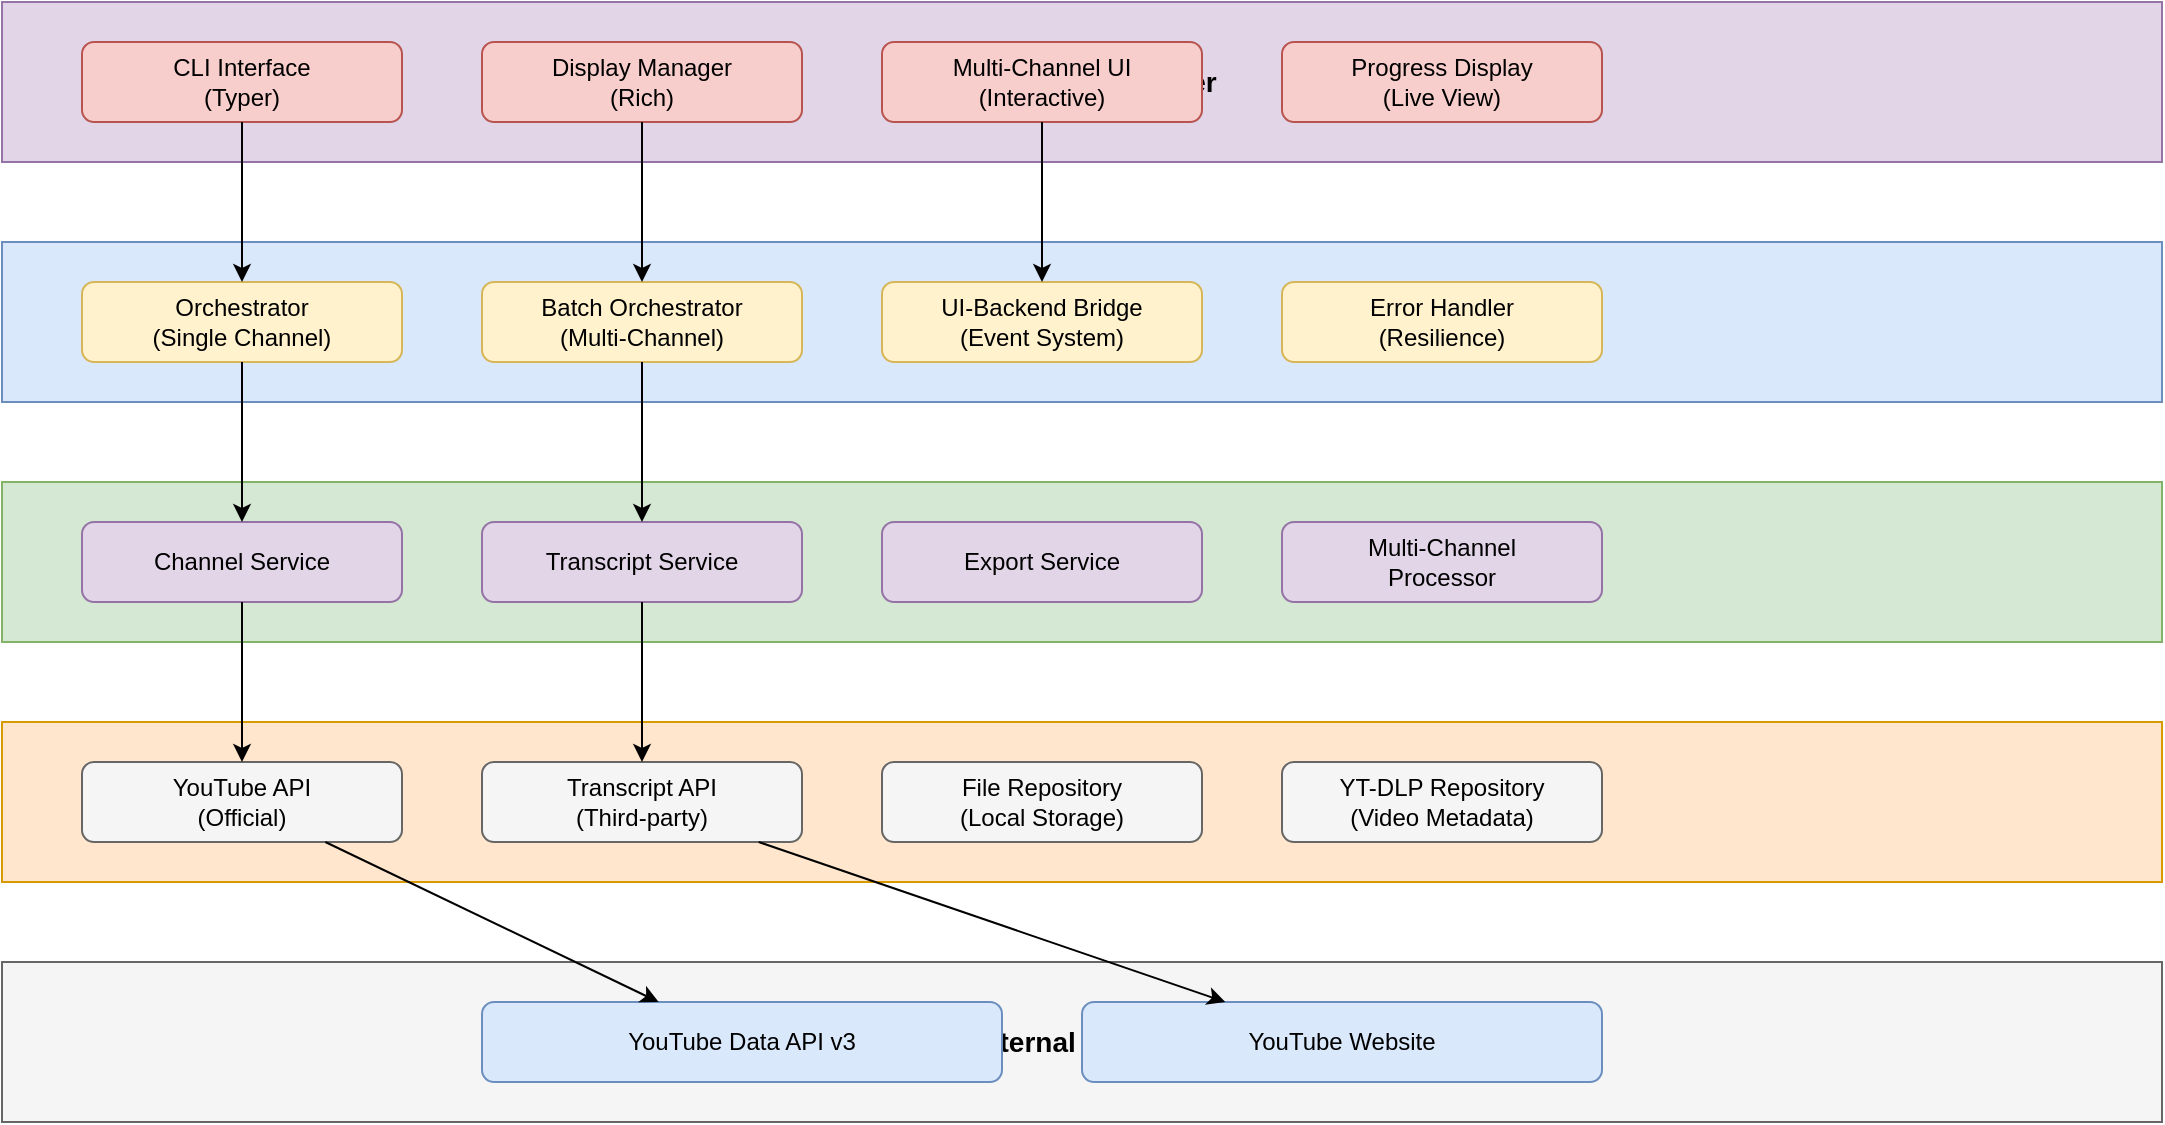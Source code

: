 <?xml version="1.0" encoding="UTF-8"?>
<mxfile version="21.1.2" type="device">
  <diagram name="System Architecture" id="youtube-transcriber-architecture">
    <mxGraphModel dx="1426" dy="794" grid="1" gridSize="10" guides="1" tooltips="1" connect="1" arrows="1" fold="1" page="1" pageScale="1" pageWidth="1169" pageHeight="827" math="0" shadow="0">
      <root>
        <mxCell id="0" />
        <mxCell id="1" parent="0" />
        
        <!-- User Interface Layer -->
        <mxCell id="ui-layer" value="User Interface Layer" style="rounded=0;whiteSpace=wrap;html=1;fillColor=#e1d5e7;strokeColor=#9673a6;fontSize=14;fontStyle=1" vertex="1" parent="1">
          <mxGeometry x="40" y="40" width="1080" height="80" as="geometry" />
        </mxCell>
        
        <mxCell id="cli-interface" value="CLI Interface&#xa;(Typer)" style="rounded=1;whiteSpace=wrap;html=1;fillColor=#f8cecc;strokeColor=#b85450;" vertex="1" parent="1">
          <mxGeometry x="80" y="60" width="160" height="40" as="geometry" />
        </mxCell>
        
        <mxCell id="display-manager" value="Display Manager&#xa;(Rich)" style="rounded=1;whiteSpace=wrap;html=1;fillColor=#f8cecc;strokeColor=#b85450;" vertex="1" parent="1">
          <mxGeometry x="280" y="60" width="160" height="40" as="geometry" />
        </mxCell>
        
        <mxCell id="multi-channel-ui" value="Multi-Channel UI&#xa;(Interactive)" style="rounded=1;whiteSpace=wrap;html=1;fillColor=#f8cecc;strokeColor=#b85450;" vertex="1" parent="1">
          <mxGeometry x="480" y="60" width="160" height="40" as="geometry" />
        </mxCell>
        
        <mxCell id="progress-display" value="Progress Display&#xa;(Live View)" style="rounded=1;whiteSpace=wrap;html=1;fillColor=#f8cecc;strokeColor=#b85450;" vertex="1" parent="1">
          <mxGeometry x="680" y="60" width="160" height="40" as="geometry" />
        </mxCell>
        
        <!-- Application Layer -->
        <mxCell id="app-layer" value="Application Layer" style="rounded=0;whiteSpace=wrap;html=1;fillColor=#dae8fc;strokeColor=#6c8ebf;fontSize=14;fontStyle=1" vertex="1" parent="1">
          <mxGeometry x="40" y="160" width="1080" height="80" as="geometry" />
        </mxCell>
        
        <mxCell id="orchestrator" value="Orchestrator&#xa;(Single Channel)" style="rounded=1;whiteSpace=wrap;html=1;fillColor=#fff2cc;strokeColor=#d6b656;" vertex="1" parent="1">
          <mxGeometry x="80" y="180" width="160" height="40" as="geometry" />
        </mxCell>
        
        <mxCell id="batch-orchestrator" value="Batch Orchestrator&#xa;(Multi-Channel)" style="rounded=1;whiteSpace=wrap;html=1;fillColor=#fff2cc;strokeColor=#d6b656;" vertex="1" parent="1">
          <mxGeometry x="280" y="180" width="160" height="40" as="geometry" />
        </mxCell>
        
        <mxCell id="ui-backend-bridge" value="UI-Backend Bridge&#xa;(Event System)" style="rounded=1;whiteSpace=wrap;html=1;fillColor=#fff2cc;strokeColor=#d6b656;" vertex="1" parent="1">
          <mxGeometry x="480" y="180" width="160" height="40" as="geometry" />
        </mxCell>
        
        <mxCell id="error-handler" value="Error Handler&#xa;(Resilience)" style="rounded=1;whiteSpace=wrap;html=1;fillColor=#fff2cc;strokeColor=#d6b656;" vertex="1" parent="1">
          <mxGeometry x="680" y="180" width="160" height="40" as="geometry" />
        </mxCell>
        
        <!-- Service Layer -->
        <mxCell id="service-layer" value="Service Layer" style="rounded=0;whiteSpace=wrap;html=1;fillColor=#d5e8d4;strokeColor=#82b366;fontSize=14;fontStyle=1" vertex="1" parent="1">
          <mxGeometry x="40" y="280" width="1080" height="80" as="geometry" />
        </mxCell>
        
        <mxCell id="channel-service" value="Channel Service" style="rounded=1;whiteSpace=wrap;html=1;fillColor=#e1d5e7;strokeColor=#9673a6;" vertex="1" parent="1">
          <mxGeometry x="80" y="300" width="160" height="40" as="geometry" />
        </mxCell>
        
        <mxCell id="transcript-service" value="Transcript Service" style="rounded=1;whiteSpace=wrap;html=1;fillColor=#e1d5e7;strokeColor=#9673a6;" vertex="1" parent="1">
          <mxGeometry x="280" y="300" width="160" height="40" as="geometry" />
        </mxCell>
        
        <mxCell id="export-service" value="Export Service" style="rounded=1;whiteSpace=wrap;html=1;fillColor=#e1d5e7;strokeColor=#9673a6;" vertex="1" parent="1">
          <mxGeometry x="480" y="300" width="160" height="40" as="geometry" />
        </mxCell>
        
        <mxCell id="multi-channel-processor" value="Multi-Channel&#xa;Processor" style="rounded=1;whiteSpace=wrap;html=1;fillColor=#e1d5e7;strokeColor=#9673a6;" vertex="1" parent="1">
          <mxGeometry x="680" y="300" width="160" height="40" as="geometry" />
        </mxCell>
        
        <!-- Repository Layer -->
        <mxCell id="repo-layer" value="Repository Layer" style="rounded=0;whiteSpace=wrap;html=1;fillColor=#ffe6cc;strokeColor=#d79b00;fontSize=14;fontStyle=1" vertex="1" parent="1">
          <mxGeometry x="40" y="400" width="1080" height="80" as="geometry" />
        </mxCell>
        
        <mxCell id="youtube-api" value="YouTube API&#xa;(Official)" style="rounded=1;whiteSpace=wrap;html=1;fillColor=#f5f5f5;strokeColor=#666666;" vertex="1" parent="1">
          <mxGeometry x="80" y="420" width="160" height="40" as="geometry" />
        </mxCell>
        
        <mxCell id="transcript-api" value="Transcript API&#xa;(Third-party)" style="rounded=1;whiteSpace=wrap;html=1;fillColor=#f5f5f5;strokeColor=#666666;" vertex="1" parent="1">
          <mxGeometry x="280" y="420" width="160" height="40" as="geometry" />
        </mxCell>
        
        <mxCell id="file-repository" value="File Repository&#xa;(Local Storage)" style="rounded=1;whiteSpace=wrap;html=1;fillColor=#f5f5f5;strokeColor=#666666;" vertex="1" parent="1">
          <mxGeometry x="480" y="420" width="160" height="40" as="geometry" />
        </mxCell>
        
        <mxCell id="ytdlp-repository" value="YT-DLP Repository&#xa;(Video Metadata)" style="rounded=1;whiteSpace=wrap;html=1;fillColor=#f5f5f5;strokeColor=#666666;" vertex="1" parent="1">
          <mxGeometry x="680" y="420" width="160" height="40" as="geometry" />
        </mxCell>
        
        <!-- External Systems -->
        <mxCell id="external-layer" value="External Systems" style="rounded=0;whiteSpace=wrap;html=1;fillColor=#f5f5f5;strokeColor=#666666;fontSize=14;fontStyle=1" vertex="1" parent="1">
          <mxGeometry x="40" y="520" width="1080" height="80" as="geometry" />
        </mxCell>
        
        <mxCell id="youtube-data-api" value="YouTube Data API v3" style="rounded=1;whiteSpace=wrap;html=1;fillColor=#dae8fc;strokeColor=#6c8ebf;" vertex="1" parent="1">
          <mxGeometry x="280" y="540" width="260" height="40" as="geometry" />
        </mxCell>
        
        <mxCell id="youtube-website" value="YouTube Website" style="rounded=1;whiteSpace=wrap;html=1;fillColor=#dae8fc;strokeColor=#6c8ebf;" vertex="1" parent="1">
          <mxGeometry x="580" y="540" width="260" height="40" as="geometry" />
        </mxCell>
        
        <!-- Arrows -->
        <mxCell id="arrow1" edge="1" parent="1" source="cli-interface" target="orchestrator">
          <mxGeometry relative="1" as="geometry" />
        </mxCell>
        
        <mxCell id="arrow2" edge="1" parent="1" source="display-manager" target="batch-orchestrator">
          <mxGeometry relative="1" as="geometry" />
        </mxCell>
        
        <mxCell id="arrow3" edge="1" parent="1" source="multi-channel-ui" target="ui-backend-bridge">
          <mxGeometry relative="1" as="geometry" />
        </mxCell>
        
        <mxCell id="arrow4" edge="1" parent="1" source="orchestrator" target="channel-service">
          <mxGeometry relative="1" as="geometry" />
        </mxCell>
        
        <mxCell id="arrow5" edge="1" parent="1" source="batch-orchestrator" target="transcript-service">
          <mxGeometry relative="1" as="geometry" />
        </mxCell>
        
        <mxCell id="arrow6" edge="1" parent="1" source="channel-service" target="youtube-api">
          <mxGeometry relative="1" as="geometry" />
        </mxCell>
        
        <mxCell id="arrow7" edge="1" parent="1" source="transcript-service" target="transcript-api">
          <mxGeometry relative="1" as="geometry" />
        </mxCell>
        
        <mxCell id="arrow8" edge="1" parent="1" source="youtube-api" target="youtube-data-api">
          <mxGeometry relative="1" as="geometry" />
        </mxCell>
        
        <mxCell id="arrow9" edge="1" parent="1" source="transcript-api" target="youtube-website">
          <mxGeometry relative="1" as="geometry" />
        </mxCell>
      </root>
    </mxGraphModel>
  </diagram>
  
  <diagram name="Data Flow" id="data-flow">
    <mxGraphModel dx="1426" dy="794" grid="1" gridSize="10" guides="1" tooltips="1" connect="1" arrows="1" fold="1" page="1" pageScale="1" pageWidth="1169" pageHeight="827" math="0" shadow="0">
      <root>
        <mxCell id="0" />
        <mxCell id="1" parent="0" />
        
        <!-- Single Channel Flow -->
        <mxCell id="flow-title" value="Single Channel Processing Flow" style="text;html=1;strokeColor=none;fillColor=none;align=center;verticalAlign=middle;whiteSpace=wrap;rounded=0;fontSize=18;fontStyle=1" vertex="1" parent="1">
          <mxGeometry x="40" y="20" width="400" height="30" as="geometry" />
        </mxCell>
        
        <mxCell id="user-input" value="User Input" style="rounded=1;whiteSpace=wrap;html=1;fillColor=#dae8fc;strokeColor=#6c8ebf;" vertex="1" parent="1">
          <mxGeometry x="40" y="80" width="120" height="40" as="geometry" />
        </mxCell>
        
        <mxCell id="cli-parser" value="CLI Parser" style="rounded=1;whiteSpace=wrap;html=1;fillColor=#fff2cc;strokeColor=#d6b656;" vertex="1" parent="1">
          <mxGeometry x="200" y="80" width="120" height="40" as="geometry" />
        </mxCell>
        
        <mxCell id="orchestrator-flow" value="Orchestrator" style="rounded=1;whiteSpace=wrap;html=1;fillColor=#d5e8d4;strokeColor=#82b366;" vertex="1" parent="1">
          <mxGeometry x="360" y="80" width="120" height="40" as="geometry" />
        </mxCell>
        
        <mxCell id="channel-service-flow" value="Channel Service" style="rounded=1;whiteSpace=wrap;html=1;fillColor=#e1d5e7;strokeColor=#9673a6;" vertex="1" parent="1">
          <mxGeometry x="360" y="160" width="120" height="40" as="geometry" />
        </mxCell>
        
        <mxCell id="youtube-api-flow" value="YouTube API" style="rounded=1;whiteSpace=wrap;html=1;fillColor=#f5f5f5;strokeColor=#666666;" vertex="1" parent="1">
          <mxGeometry x="360" y="240" width="120" height="40" as="geometry" />
        </mxCell>
        
        <mxCell id="video-list" value="Video List" style="rounded=1;whiteSpace=wrap;html=1;fillColor=#ffe6cc;strokeColor=#d79b00;" vertex="1" parent="1">
          <mxGeometry x="360" y="320" width="120" height="40" as="geometry" />
        </mxCell>
        
        <mxCell id="transcript-service-flow" value="Transcript Service" style="rounded=1;whiteSpace=wrap;html=1;fillColor=#e1d5e7;strokeColor=#9673a6;" vertex="1" parent="1">
          <mxGeometry x="360" y="400" width="120" height="40" as="geometry" />
        </mxCell>
        
        <mxCell id="transcript-api-flow" value="Transcript API" style="rounded=1;whiteSpace=wrap;html=1;fillColor=#f5f5f5;strokeColor=#666666;" vertex="1" parent="1">
          <mxGeometry x="360" y="480" width="120" height="40" as="geometry" />
        </mxCell>
        
        <mxCell id="export-service-flow" value="Export Service" style="rounded=1;whiteSpace=wrap;html=1;fillColor=#e1d5e7;strokeColor=#9673a6;" vertex="1" parent="1">
          <mxGeometry x="360" y="560" width="120" height="40" as="geometry" />
        </mxCell>
        
        <mxCell id="file-system" value="File System" style="rounded=1;whiteSpace=wrap;html=1;fillColor=#f8cecc;strokeColor=#b85450;" vertex="1" parent="1">
          <mxGeometry x="200" y="640" width="120" height="40" as="geometry" />
        </mxCell>
        
        <!-- Flow arrows -->
        <mxCell id="flow1" edge="1" parent="1" source="user-input" target="cli-parser">
          <mxGeometry relative="1" as="geometry" />
        </mxCell>
        
        <mxCell id="flow2" edge="1" parent="1" source="cli-parser" target="orchestrator-flow">
          <mxGeometry relative="1" as="geometry" />
        </mxCell>
        
        <mxCell id="flow3" edge="1" parent="1" source="orchestrator-flow" target="channel-service-flow">
          <mxGeometry relative="1" as="geometry" />
        </mxCell>
        
        <mxCell id="flow4" edge="1" parent="1" source="channel-service-flow" target="youtube-api-flow">
          <mxGeometry relative="1" as="geometry" />
        </mxCell>
        
        <mxCell id="flow5" edge="1" parent="1" source="youtube-api-flow" target="video-list">
          <mxGeometry relative="1" as="geometry" />
        </mxCell>
        
        <mxCell id="flow6" edge="1" parent="1" source="video-list" target="transcript-service-flow">
          <mxGeometry relative="1" as="geometry" />
        </mxCell>
        
        <mxCell id="flow7" edge="1" parent="1" source="transcript-service-flow" target="transcript-api-flow">
          <mxGeometry relative="1" as="geometry" />
        </mxCell>
        
        <mxCell id="flow8" edge="1" parent="1" source="transcript-api-flow" target="export-service-flow">
          <mxGeometry relative="1" as="geometry" />
        </mxCell>
        
        <mxCell id="flow9" edge="1" parent="1" source="export-service-flow" target="file-system">
          <mxGeometry relative="1" as="geometry" />
        </mxCell>
        
        <mxCell id="flow10" edge="1" parent="1" source="user-input" target="file-system">
          <mxGeometry relative="1" as="geometry">
            <mxPoint x="100" y="660" as="targetPoint" />
            <mxPoint x="100" y="120" as="sourcePoint" />
            <Array as="points">
              <mxPoint x="100" y="660" />
            </Array>
          </mxGeometry>
        </mxCell>
        
        <!-- Multi-Channel Flow -->
        <mxCell id="multi-flow-title" value="Multi-Channel Processing Flow" style="text;html=1;strokeColor=none;fillColor=none;align=center;verticalAlign=middle;whiteSpace=wrap;rounded=0;fontSize=18;fontStyle=1" vertex="1" parent="1">
          <mxGeometry x="600" y="20" width="400" height="30" as="geometry" />
        </mxCell>
        
        <mxCell id="batch-input" value="Batch Input" style="rounded=1;whiteSpace=wrap;html=1;fillColor=#dae8fc;strokeColor=#6c8ebf;" vertex="1" parent="1">
          <mxGeometry x="600" y="80" width="120" height="40" as="geometry" />
        </mxCell>
        
        <mxCell id="interactive-ui" value="Interactive UI /&#xa;File Parser" style="rounded=1;whiteSpace=wrap;html=1;fillColor=#fff2cc;strokeColor=#d6b656;" vertex="1" parent="1">
          <mxGeometry x="760" y="80" width="120" height="40" as="geometry" />
        </mxCell>
        
        <mxCell id="channel-validation" value="Channel&#xa;Validation" style="rounded=1;whiteSpace=wrap;html=1;fillColor=#d5e8d4;strokeColor=#82b366;" vertex="1" parent="1">
          <mxGeometry x="760" y="160" width="120" height="40" as="geometry" />
        </mxCell>
        
        <mxCell id="batch-orchestrator-flow" value="Batch&#xa;Orchestrator" style="rounded=1;whiteSpace=wrap;html=1;fillColor=#e1d5e7;strokeColor=#9673a6;" vertex="1" parent="1">
          <mxGeometry x="760" y="240" width="120" height="40" as="geometry" />
        </mxCell>
        
        <!-- Parallel channels -->
        <mxCell id="channel1" value="Channel 1" style="rounded=1;whiteSpace=wrap;html=1;fillColor=#ffe6cc;strokeColor=#d79b00;" vertex="1" parent="1">
          <mxGeometry x="600" y="320" width="80" height="40" as="geometry" />
        </mxCell>
        
        <mxCell id="channel2" value="Channel 2" style="rounded=1;whiteSpace=wrap;html=1;fillColor=#ffe6cc;strokeColor=#d79b00;" vertex="1" parent="1">
          <mxGeometry x="700" y="320" width="80" height="40" as="geometry" />
        </mxCell>
        
        <mxCell id="channel3" value="Channel 3" style="rounded=1;whiteSpace=wrap;html=1;fillColor=#ffe6cc;strokeColor=#d79b00;" vertex="1" parent="1">
          <mxGeometry x="800" y="320" width="80" height="40" as="geometry" />
        </mxCell>
        
        <mxCell id="channelN" value="Channel N" style="rounded=1;whiteSpace=wrap;html=1;fillColor=#ffe6cc;strokeColor=#d79b00;" vertex="1" parent="1">
          <mxGeometry x="900" y="320" width="80" height="40" as="geometry" />
        </mxCell>
        
        <mxCell id="parallel-pool" value="Parallel Processing Pool" style="rounded=1;whiteSpace=wrap;html=1;fillColor=#f5f5f5;strokeColor=#666666;" vertex="1" parent="1">
          <mxGeometry x="700" y="400" width="180" height="40" as="geometry" />
        </mxCell>
        
        <mxCell id="progress-aggregation" value="Progress&#xa;Aggregation" style="rounded=1;whiteSpace=wrap;html=1;fillColor=#e1d5e7;strokeColor=#9673a6;" vertex="1" parent="1">
          <mxGeometry x="730" y="480" width="120" height="40" as="geometry" />
        </mxCell>
        
        <mxCell id="ui-updates" value="UI Updates" style="rounded=1;whiteSpace=wrap;html=1;fillColor=#fff2cc;strokeColor=#d6b656;" vertex="1" parent="1">
          <mxGeometry x="730" y="560" width="120" height="40" as="geometry" />
        </mxCell>
        
        <mxCell id="final-report" value="Final Report" style="rounded=1;whiteSpace=wrap;html=1;fillColor=#f8cecc;strokeColor=#b85450;" vertex="1" parent="1">
          <mxGeometry x="730" y="640" width="120" height="40" as="geometry" />
        </mxCell>
        
        <!-- Multi-flow arrows -->
        <mxCell id="mflow1" edge="1" parent="1" source="batch-input" target="interactive-ui">
          <mxGeometry relative="1" as="geometry" />
        </mxCell>
        
        <mxCell id="mflow2" edge="1" parent="1" source="interactive-ui" target="channel-validation">
          <mxGeometry relative="1" as="geometry" />
        </mxCell>
        
        <mxCell id="mflow3" edge="1" parent="1" source="channel-validation" target="batch-orchestrator-flow">
          <mxGeometry relative="1" as="geometry" />
        </mxCell>
        
        <mxCell id="mflow4" edge="1" parent="1" source="batch-orchestrator-flow" target="channel1">
          <mxGeometry relative="1" as="geometry" />
        </mxCell>
        
        <mxCell id="mflow5" edge="1" parent="1" source="batch-orchestrator-flow" target="channel2">
          <mxGeometry relative="1" as="geometry" />
        </mxCell>
        
        <mxCell id="mflow6" edge="1" parent="1" source="batch-orchestrator-flow" target="channel3">
          <mxGeometry relative="1" as="geometry" />
        </mxCell>
        
        <mxCell id="mflow7" edge="1" parent="1" source="batch-orchestrator-flow" target="channelN">
          <mxGeometry relative="1" as="geometry" />
        </mxCell>
        
        <mxCell id="mflow8" edge="1" parent="1" source="channel1" target="parallel-pool">
          <mxGeometry relative="1" as="geometry" />
        </mxCell>
        
        <mxCell id="mflow9" edge="1" parent="1" source="channel2" target="parallel-pool">
          <mxGeometry relative="1" as="geometry" />
        </mxCell>
        
        <mxCell id="mflow10" edge="1" parent="1" source="parallel-pool" target="progress-aggregation">
          <mxGeometry relative="1" as="geometry" />
        </mxCell>
        
        <mxCell id="mflow11" edge="1" parent="1" source="progress-aggregation" target="ui-updates">
          <mxGeometry relative="1" as="geometry" />
        </mxCell>
        
        <mxCell id="mflow12" edge="1" parent="1" source="ui-updates" target="final-report">
          <mxGeometry relative="1" as="geometry" />
        </mxCell>
      </root>
    </mxGraphModel>
  </diagram>
  
  <diagram name="Component Relationships" id="component-relationships">
    <mxGraphModel dx="1426" dy="794" grid="1" gridSize="10" guides="1" tooltips="1" connect="1" arrows="1" fold="1" page="1" pageScale="1" pageWidth="1169" pageHeight="827" math="0" shadow="0">
      <root>
        <mxCell id="0" />
        <mxCell id="1" parent="0" />
        
        <mxCell id="comp-title" value="Component Relationships and Dependencies" style="text;html=1;strokeColor=none;fillColor=none;align=center;verticalAlign=middle;whiteSpace=wrap;rounded=0;fontSize=18;fontStyle=1" vertex="1" parent="1">
          <mxGeometry x="400" y="20" width="400" height="30" as="geometry" />
        </mxCell>
        
        <!-- Core Components -->
        <mxCell id="cli-main" value="CLI Main&#xa;(Entry Point)" style="ellipse;whiteSpace=wrap;html=1;fillColor=#dae8fc;strokeColor=#6c8ebf;fontStyle=1" vertex="1" parent="1">
          <mxGeometry x="520" y="80" width="120" height="80" as="geometry" />
        </mxCell>
        
        <mxCell id="single-orchestrator" value="Single Channel&#xa;Orchestrator" style="ellipse;whiteSpace=wrap;html=1;fillColor=#fff2cc;strokeColor=#d6b656;" vertex="1" parent="1">
          <mxGeometry x="320" y="200" width="120" height="80" as="geometry" />
        </mxCell>
        
        <mxCell id="batch-orchestrator-comp" value="Batch&#xa;Orchestrator" style="ellipse;whiteSpace=wrap;html=1;fillColor=#fff2cc;strokeColor=#d6b656;" vertex="1" parent="1">
          <mxGeometry x="720" y="200" width="120" height="80" as="geometry" />
        </mxCell>
        
        <mxCell id="channel-service-comp" value="Channel&#xa;Service" style="ellipse;whiteSpace=wrap;html=1;fillColor=#d5e8d4;strokeColor=#82b366;" vertex="1" parent="1">
          <mxGeometry x="220" y="340" width="120" height="80" as="geometry" />
        </mxCell>
        
        <mxCell id="transcript-service-comp" value="Transcript&#xa;Service" style="ellipse;whiteSpace=wrap;html=1;fillColor=#d5e8d4;strokeColor=#82b366;" vertex="1" parent="1">
          <mxGeometry x="420" y="340" width="120" height="80" as="geometry" />
        </mxCell>
        
        <mxCell id="export-service-comp" value="Export&#xa;Service" style="ellipse;whiteSpace=wrap;html=1;fillColor=#d5e8d4;strokeColor=#82b366;" vertex="1" parent="1">
          <mxGeometry x="620" y="340" width="120" height="80" as="geometry" />
        </mxCell>
        
        <mxCell id="multi-processor" value="Multi-Channel&#xa;Processor" style="ellipse;whiteSpace=wrap;html=1;fillColor=#d5e8d4;strokeColor=#82b366;" vertex="1" parent="1">
          <mxGeometry x="820" y="340" width="120" height="80" as="geometry" />
        </mxCell>
        
        <mxCell id="youtube-api-comp" value="YouTube API&#xa;Repository" style="ellipse;whiteSpace=wrap;html=1;fillColor=#e1d5e7;strokeColor=#9673a6;" vertex="1" parent="1">
          <mxGeometry x="120" y="480" width="120" height="80" as="geometry" />
        </mxCell>
        
        <mxCell id="transcript-api-comp" value="Transcript API&#xa;Repository" style="ellipse;whiteSpace=wrap;html=1;fillColor=#e1d5e7;strokeColor=#9673a6;" vertex="1" parent="1">
          <mxGeometry x="320" y="480" width="120" height="80" as="geometry" />
        </mxCell>
        
        <mxCell id="file-repo-comp" value="File&#xa;Repository" style="ellipse;whiteSpace=wrap;html=1;fillColor=#e1d5e7;strokeColor=#9673a6;" vertex="1" parent="1">
          <mxGeometry x="520" y="480" width="120" height="80" as="geometry" />
        </mxCell>
        
        <mxCell id="display-comp" value="Display&#xa;Manager" style="ellipse;whiteSpace=wrap;html=1;fillColor=#f8cecc;strokeColor=#b85450;" vertex="1" parent="1">
          <mxGeometry x="520" y="200" width="120" height="80" as="geometry" />
        </mxCell>
        
        <mxCell id="ui-bridge-comp" value="UI-Backend&#xa;Bridge" style="ellipse;whiteSpace=wrap;html=1;fillColor=#ffe6cc;strokeColor=#d79b00;" vertex="1" parent="1">
          <mxGeometry x="920" y="200" width="120" height="80" as="geometry" />
        </mxCell>
        
        <!-- Dependencies -->
        <mxCell id="dep1" edge="1" parent="1" source="cli-main" target="single-orchestrator">
          <mxGeometry relative="1" as="geometry">
            <mxPoint as="offset" />
          </mxGeometry>
        </mxCell>
        
        <mxCell id="dep2" edge="1" parent="1" source="cli-main" target="batch-orchestrator-comp">
          <mxGeometry relative="1" as="geometry" />
        </mxCell>
        
        <mxCell id="dep3" edge="1" parent="1" source="cli-main" target="display-comp">
          <mxGeometry relative="1" as="geometry" />
        </mxCell>
        
        <mxCell id="dep4" edge="1" parent="1" source="single-orchestrator" target="channel-service-comp">
          <mxGeometry relative="1" as="geometry" />
        </mxCell>
        
        <mxCell id="dep5" edge="1" parent="1" source="single-orchestrator" target="transcript-service-comp">
          <mxGeometry relative="1" as="geometry" />
        </mxCell>
        
        <mxCell id="dep6" edge="1" parent="1" source="single-orchestrator" target="export-service-comp">
          <mxGeometry relative="1" as="geometry" />
        </mxCell>
        
        <mxCell id="dep7" edge="1" parent="1" source="batch-orchestrator-comp" target="multi-processor">
          <mxGeometry relative="1" as="geometry" />
        </mxCell>
        
        <mxCell id="dep8" edge="1" parent="1" source="batch-orchestrator-comp" target="ui-bridge-comp">
          <mxGeometry relative="1" as="geometry" />
        </mxCell>
        
        <mxCell id="dep9" edge="1" parent="1" source="channel-service-comp" target="youtube-api-comp">
          <mxGeometry relative="1" as="geometry" />
        </mxCell>
        
        <mxCell id="dep10" edge="1" parent="1" source="transcript-service-comp" target="transcript-api-comp">
          <mxGeometry relative="1" as="geometry" />
        </mxCell>
        
        <mxCell id="dep11" edge="1" parent="1" source="export-service-comp" target="file-repo-comp">
          <mxGeometry relative="1" as="geometry" />
        </mxCell>
        
        <mxCell id="dep12" edge="1" parent="1" source="multi-processor" target="channel-service-comp">
          <mxGeometry relative="1" as="geometry" />
        </mxCell>
        
        <mxCell id="dep13" edge="1" parent="1" source="multi-processor" target="transcript-service-comp">
          <mxGeometry relative="1" as="geometry" />
        </mxCell>
        
        <mxCell id="dep14" edge="1" parent="1" source="multi-processor" target="export-service-comp">
          <mxGeometry relative="1" as="geometry" />
        </mxCell>
        
        <mxCell id="dep15" edge="1" parent="1" source="ui-bridge-comp" target="display-comp">
          <mxGeometry relative="1" as="geometry" />
        </mxCell>
        
        <!-- Legend -->
        <mxCell id="legend-box" value="" style="rounded=1;whiteSpace=wrap;html=1;fillColor=none;strokeColor=#000000;strokeWidth=2;dashed=1" vertex="1" parent="1">
          <mxGeometry x="40" y="620" width="300" height="160" as="geometry" />
        </mxCell>
        
        <mxCell id="legend-title" value="Legend" style="text;html=1;strokeColor=none;fillColor=none;align=center;verticalAlign=middle;whiteSpace=wrap;rounded=0;fontStyle=1" vertex="1" parent="1">
          <mxGeometry x="40" y="620" width="80" height="30" as="geometry" />
        </mxCell>
        
        <mxCell id="legend-cli" value="CLI Layer" style="ellipse;whiteSpace=wrap;html=1;fillColor=#dae8fc;strokeColor=#6c8ebf;" vertex="1" parent="1">
          <mxGeometry x="60" y="660" width="80" height="40" as="geometry" />
        </mxCell>
        
        <mxCell id="legend-app" value="Application" style="ellipse;whiteSpace=wrap;html=1;fillColor=#fff2cc;strokeColor=#d6b656;" vertex="1" parent="1">
          <mxGeometry x="160" y="660" width="80" height="40" as="geometry" />
        </mxCell>
        
        <mxCell id="legend-service" value="Service" style="ellipse;whiteSpace=wrap;html=1;fillColor=#d5e8d4;strokeColor=#82b366;" vertex="1" parent="1">
          <mxGeometry x="60" y="720" width="80" height="40" as="geometry" />
        </mxCell>
        
        <mxCell id="legend-repo" value="Repository" style="ellipse;whiteSpace=wrap;html=1;fillColor=#e1d5e7;strokeColor=#9673a6;" vertex="1" parent="1">
          <mxGeometry x="160" y="720" width="80" height="40" as="geometry" />
        </mxCell>
      </root>
    </mxGraphModel>
  </diagram>
</mxfile>